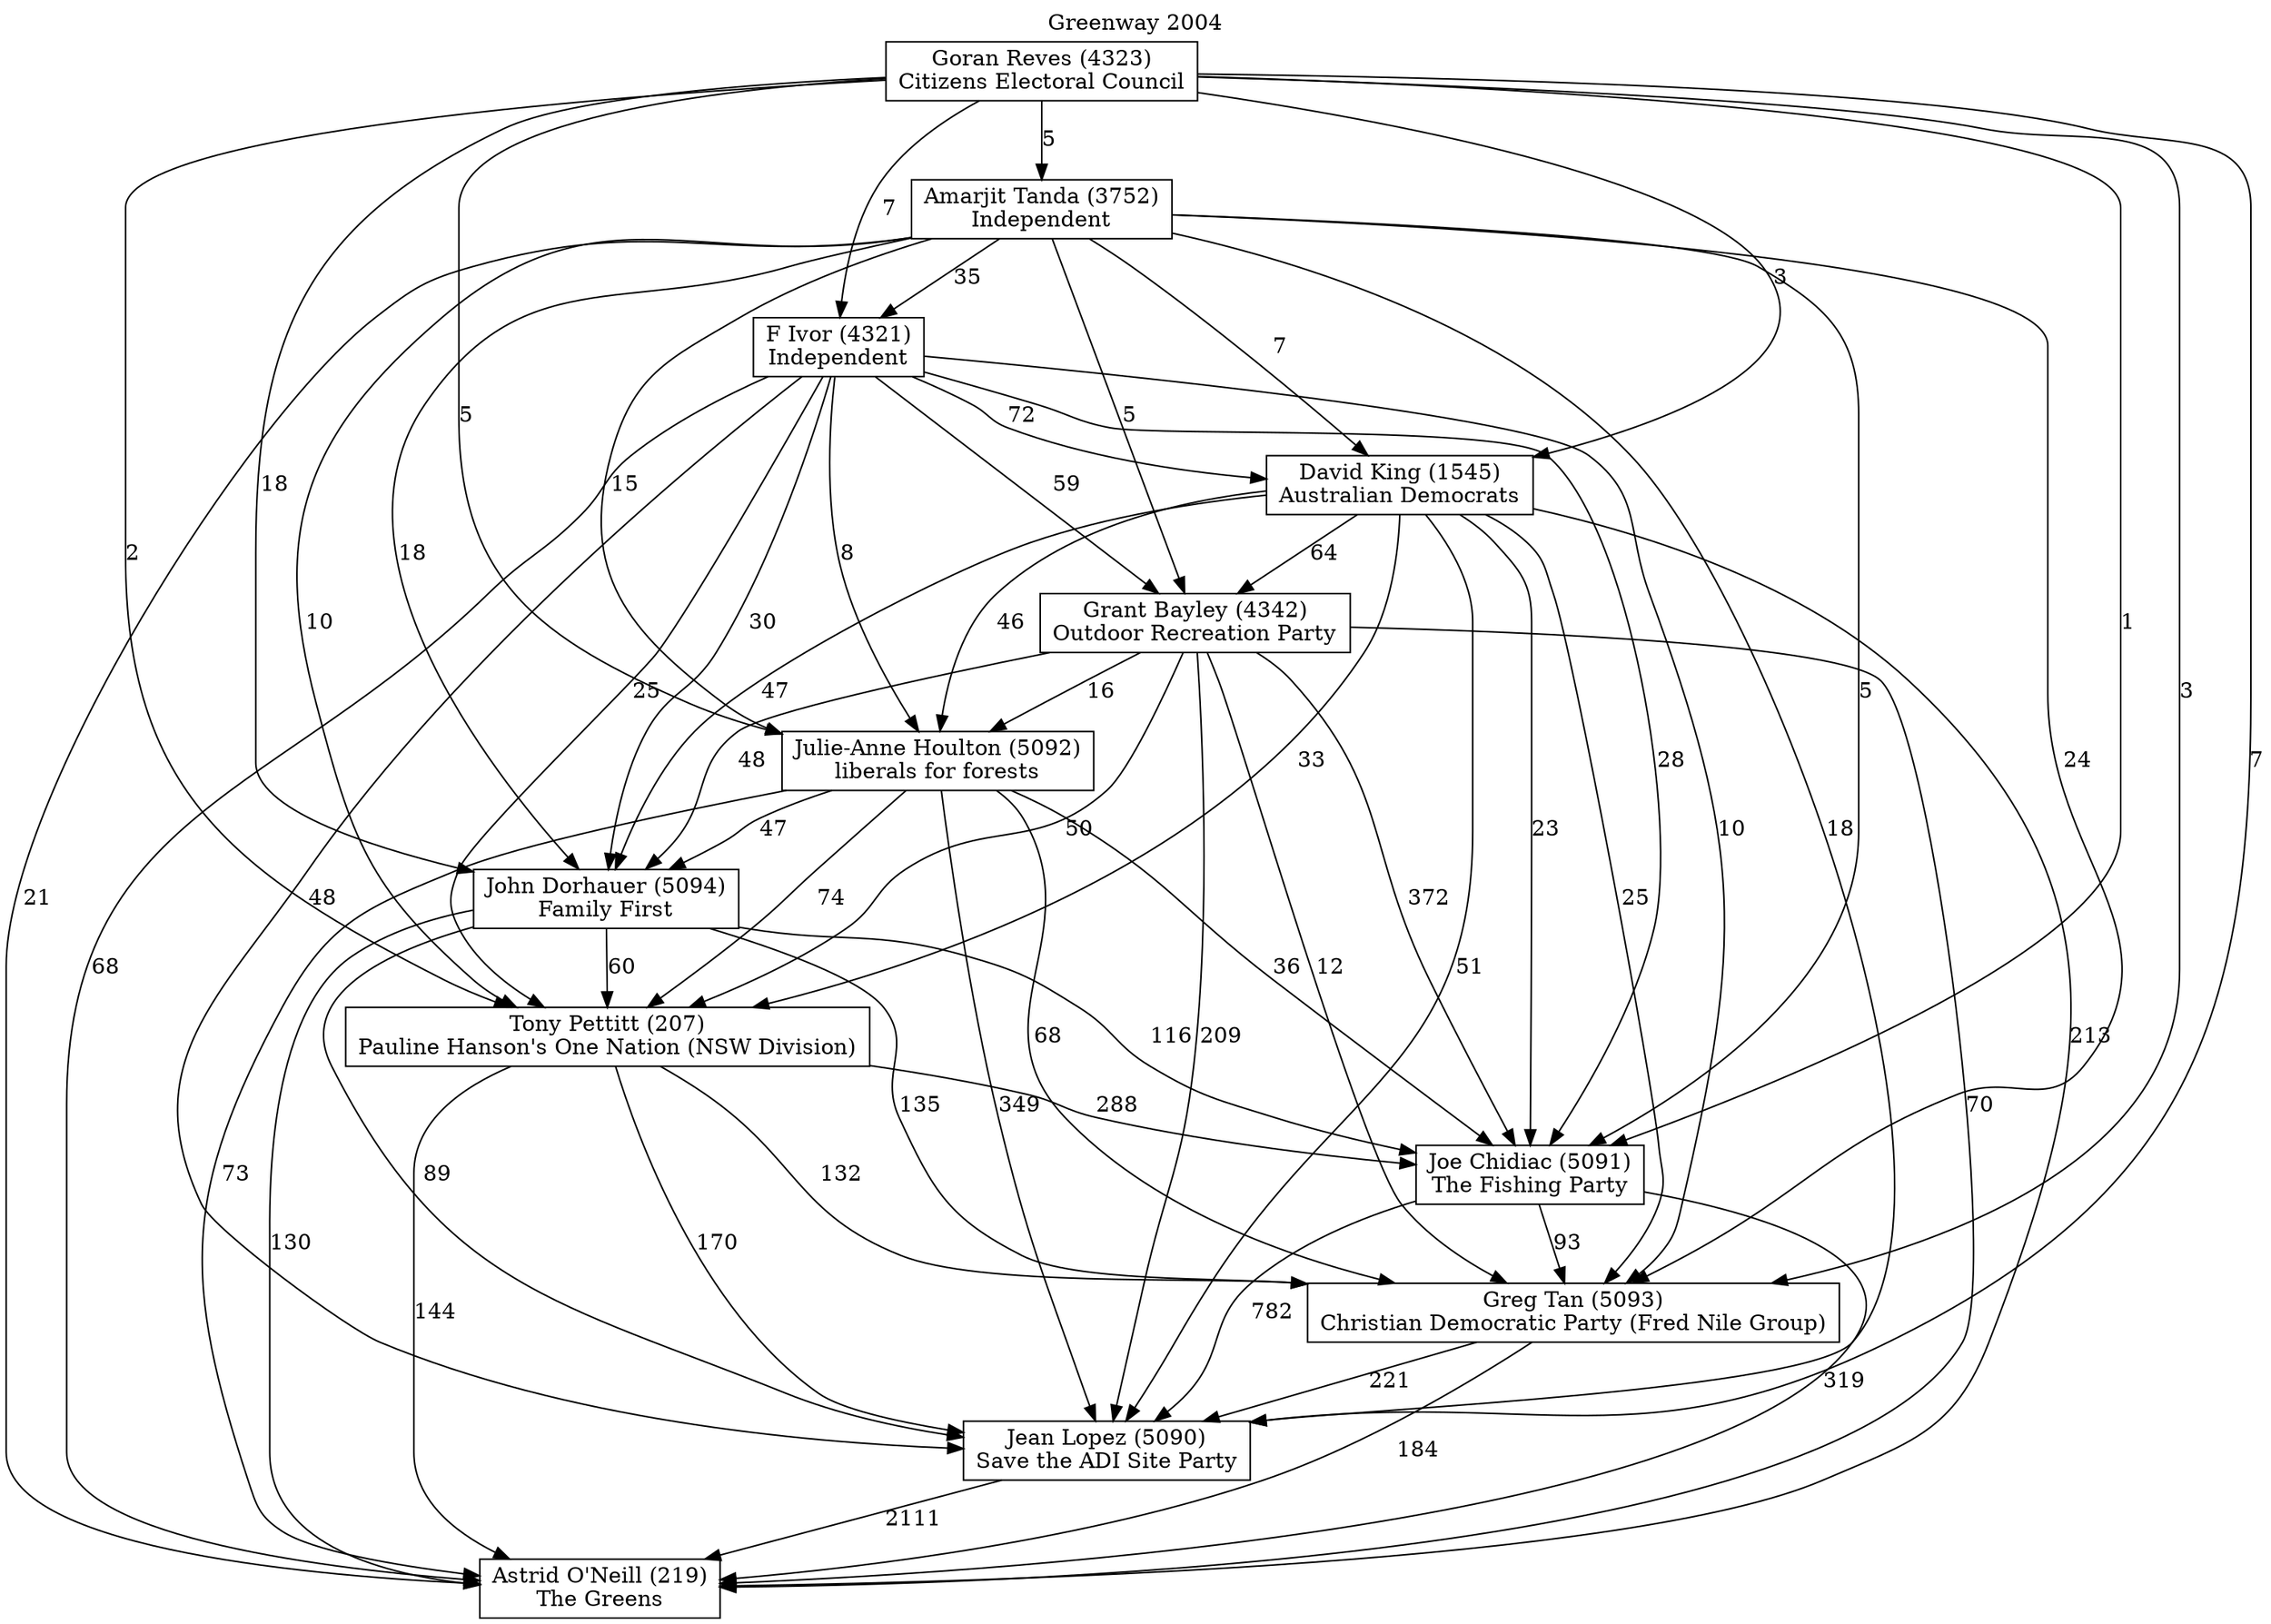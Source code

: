 // House preference flow
digraph "Astrid O'Neill (219)_Greenway_2004" {
	graph [label="Greenway 2004" labelloc=t mclimit=10]
	node [shape=box]
	"Amarjit Tanda (3752)" [label="Amarjit Tanda (3752)
Independent"]
	"Astrid O'Neill (219)" [label="Astrid O'Neill (219)
The Greens"]
	"David King (1545)" [label="David King (1545)
Australian Democrats"]
	"F Ivor (4321)" [label="F Ivor (4321)
Independent"]
	"Goran Reves (4323)" [label="Goran Reves (4323)
Citizens Electoral Council"]
	"Grant Bayley (4342)" [label="Grant Bayley (4342)
Outdoor Recreation Party"]
	"Greg Tan (5093)" [label="Greg Tan (5093)
Christian Democratic Party (Fred Nile Group)"]
	"Jean Lopez (5090)" [label="Jean Lopez (5090)
Save the ADI Site Party"]
	"Joe Chidiac (5091)" [label="Joe Chidiac (5091)
The Fishing Party"]
	"John Dorhauer (5094)" [label="John Dorhauer (5094)
Family First"]
	"Julie-Anne Houlton (5092)" [label="Julie-Anne Houlton (5092)
liberals for forests"]
	"Tony Pettitt (207)" [label="Tony Pettitt (207)
Pauline Hanson's One Nation (NSW Division)"]
	"Amarjit Tanda (3752)" -> "Astrid O'Neill (219)" [label=21]
	"Amarjit Tanda (3752)" -> "David King (1545)" [label=7]
	"Amarjit Tanda (3752)" -> "F Ivor (4321)" [label=35]
	"Amarjit Tanda (3752)" -> "Grant Bayley (4342)" [label=5]
	"Amarjit Tanda (3752)" -> "Greg Tan (5093)" [label=24]
	"Amarjit Tanda (3752)" -> "Jean Lopez (5090)" [label=18]
	"Amarjit Tanda (3752)" -> "Joe Chidiac (5091)" [label=5]
	"Amarjit Tanda (3752)" -> "John Dorhauer (5094)" [label=18]
	"Amarjit Tanda (3752)" -> "Julie-Anne Houlton (5092)" [label=15]
	"Amarjit Tanda (3752)" -> "Tony Pettitt (207)" [label=10]
	"David King (1545)" -> "Astrid O'Neill (219)" [label=213]
	"David King (1545)" -> "Grant Bayley (4342)" [label=64]
	"David King (1545)" -> "Greg Tan (5093)" [label=25]
	"David King (1545)" -> "Jean Lopez (5090)" [label=51]
	"David King (1545)" -> "Joe Chidiac (5091)" [label=23]
	"David King (1545)" -> "John Dorhauer (5094)" [label=47]
	"David King (1545)" -> "Julie-Anne Houlton (5092)" [label=46]
	"David King (1545)" -> "Tony Pettitt (207)" [label=33]
	"F Ivor (4321)" -> "Astrid O'Neill (219)" [label=68]
	"F Ivor (4321)" -> "David King (1545)" [label=72]
	"F Ivor (4321)" -> "Grant Bayley (4342)" [label=59]
	"F Ivor (4321)" -> "Greg Tan (5093)" [label=10]
	"F Ivor (4321)" -> "Jean Lopez (5090)" [label=48]
	"F Ivor (4321)" -> "Joe Chidiac (5091)" [label=28]
	"F Ivor (4321)" -> "John Dorhauer (5094)" [label=30]
	"F Ivor (4321)" -> "Julie-Anne Houlton (5092)" [label=8]
	"F Ivor (4321)" -> "Tony Pettitt (207)" [label=25]
	"Goran Reves (4323)" -> "Amarjit Tanda (3752)" [label=5]
	"Goran Reves (4323)" -> "David King (1545)" [label=3]
	"Goran Reves (4323)" -> "F Ivor (4321)" [label=7]
	"Goran Reves (4323)" -> "Greg Tan (5093)" [label=3]
	"Goran Reves (4323)" -> "Jean Lopez (5090)" [label=7]
	"Goran Reves (4323)" -> "Joe Chidiac (5091)" [label=1]
	"Goran Reves (4323)" -> "John Dorhauer (5094)" [label=18]
	"Goran Reves (4323)" -> "Julie-Anne Houlton (5092)" [label=5]
	"Goran Reves (4323)" -> "Tony Pettitt (207)" [label=2]
	"Grant Bayley (4342)" -> "Astrid O'Neill (219)" [label=70]
	"Grant Bayley (4342)" -> "Greg Tan (5093)" [label=12]
	"Grant Bayley (4342)" -> "Jean Lopez (5090)" [label=209]
	"Grant Bayley (4342)" -> "Joe Chidiac (5091)" [label=372]
	"Grant Bayley (4342)" -> "John Dorhauer (5094)" [label=48]
	"Grant Bayley (4342)" -> "Julie-Anne Houlton (5092)" [label=16]
	"Grant Bayley (4342)" -> "Tony Pettitt (207)" [label=50]
	"Greg Tan (5093)" -> "Astrid O'Neill (219)" [label=184]
	"Greg Tan (5093)" -> "Jean Lopez (5090)" [label=221]
	"Jean Lopez (5090)" -> "Astrid O'Neill (219)" [label=2111]
	"Joe Chidiac (5091)" -> "Astrid O'Neill (219)" [label=319]
	"Joe Chidiac (5091)" -> "Greg Tan (5093)" [label=93]
	"Joe Chidiac (5091)" -> "Jean Lopez (5090)" [label=782]
	"John Dorhauer (5094)" -> "Astrid O'Neill (219)" [label=130]
	"John Dorhauer (5094)" -> "Greg Tan (5093)" [label=135]
	"John Dorhauer (5094)" -> "Jean Lopez (5090)" [label=89]
	"John Dorhauer (5094)" -> "Joe Chidiac (5091)" [label=116]
	"John Dorhauer (5094)" -> "Tony Pettitt (207)" [label=60]
	"Julie-Anne Houlton (5092)" -> "Astrid O'Neill (219)" [label=73]
	"Julie-Anne Houlton (5092)" -> "Greg Tan (5093)" [label=68]
	"Julie-Anne Houlton (5092)" -> "Jean Lopez (5090)" [label=349]
	"Julie-Anne Houlton (5092)" -> "Joe Chidiac (5091)" [label=36]
	"Julie-Anne Houlton (5092)" -> "John Dorhauer (5094)" [label=47]
	"Julie-Anne Houlton (5092)" -> "Tony Pettitt (207)" [label=74]
	"Tony Pettitt (207)" -> "Astrid O'Neill (219)" [label=144]
	"Tony Pettitt (207)" -> "Greg Tan (5093)" [label=132]
	"Tony Pettitt (207)" -> "Jean Lopez (5090)" [label=170]
	"Tony Pettitt (207)" -> "Joe Chidiac (5091)" [label=288]
}
